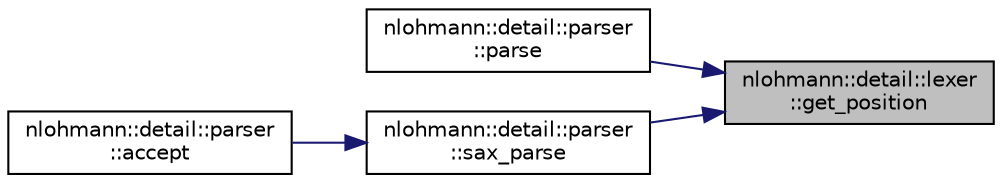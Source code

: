 digraph "nlohmann::detail::lexer::get_position"
{
 // LATEX_PDF_SIZE
  edge [fontname="Helvetica",fontsize="10",labelfontname="Helvetica",labelfontsize="10"];
  node [fontname="Helvetica",fontsize="10",shape=record];
  rankdir="RL";
  Node1 [label="nlohmann::detail::lexer\l::get_position",height=0.2,width=0.4,color="black", fillcolor="grey75", style="filled", fontcolor="black",tooltip="return position of last read token"];
  Node1 -> Node2 [dir="back",color="midnightblue",fontsize="10",style="solid",fontname="Helvetica"];
  Node2 [label="nlohmann::detail::parser\l::parse",height=0.2,width=0.4,color="black", fillcolor="white", style="filled",URL="$classnlohmann_1_1detail_1_1parser.html#a75fb9145ea85f1ad9cc14f61981e1111",tooltip="public parser interface"];
  Node1 -> Node3 [dir="back",color="midnightblue",fontsize="10",style="solid",fontname="Helvetica"];
  Node3 [label="nlohmann::detail::parser\l::sax_parse",height=0.2,width=0.4,color="black", fillcolor="white", style="filled",URL="$classnlohmann_1_1detail_1_1parser.html#a073b8313a5194aac3a7d5da0d935788c",tooltip=" "];
  Node3 -> Node4 [dir="back",color="midnightblue",fontsize="10",style="solid",fontname="Helvetica"];
  Node4 [label="nlohmann::detail::parser\l::accept",height=0.2,width=0.4,color="black", fillcolor="white", style="filled",URL="$classnlohmann_1_1detail_1_1parser.html#a39784a586867c05388cb0adca0fd72b5",tooltip="public accept interface"];
}
